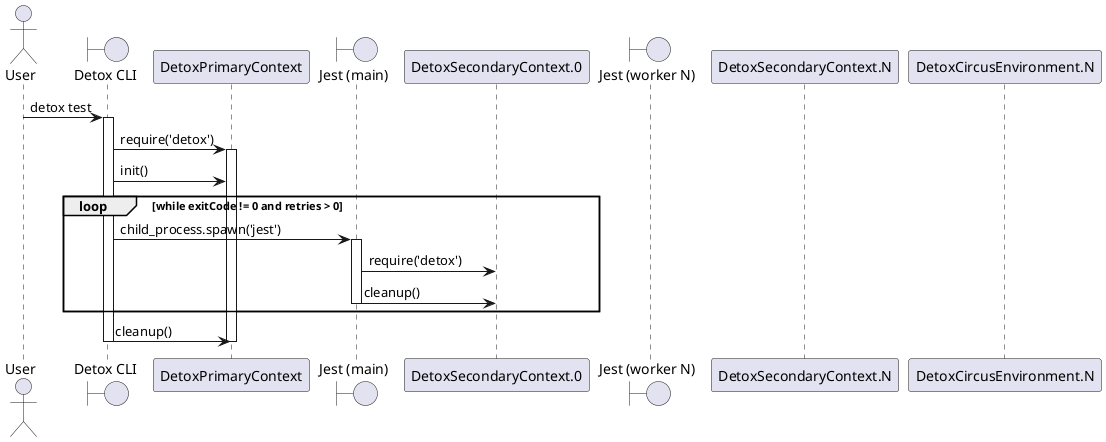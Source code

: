 @startuml

actor User
boundary "Detox CLI" as CLI
participant "DetoxPrimaryContext" as Pri
boundary "Jest (main)" as Jest0
participant "DetoxSecondaryContext.0" as Sec0
boundary "Jest (worker N)" as JestN
participant "DetoxSecondaryContext.N" as SecN
participant "DetoxCircusEnvironment.N" as Env

User -> CLI: detox test
activate CLI
CLI -> Pri: require('detox')
activate Pri
CLI -> Pri: init()
loop while exitCode != 0 and retries > 0
  CLI -> Jest0: child_process.spawn('jest')
  activate Jest0
  Jest0 -> Sec0: require('detox')
  deactivate JestN
  Jest0 -> Sec0: cleanup()
  deactivate Sec0
  deactivate Jest0
end loop
CLI -> Pri: cleanup()
deactivate Pri
deactivate CLI

@enduml
